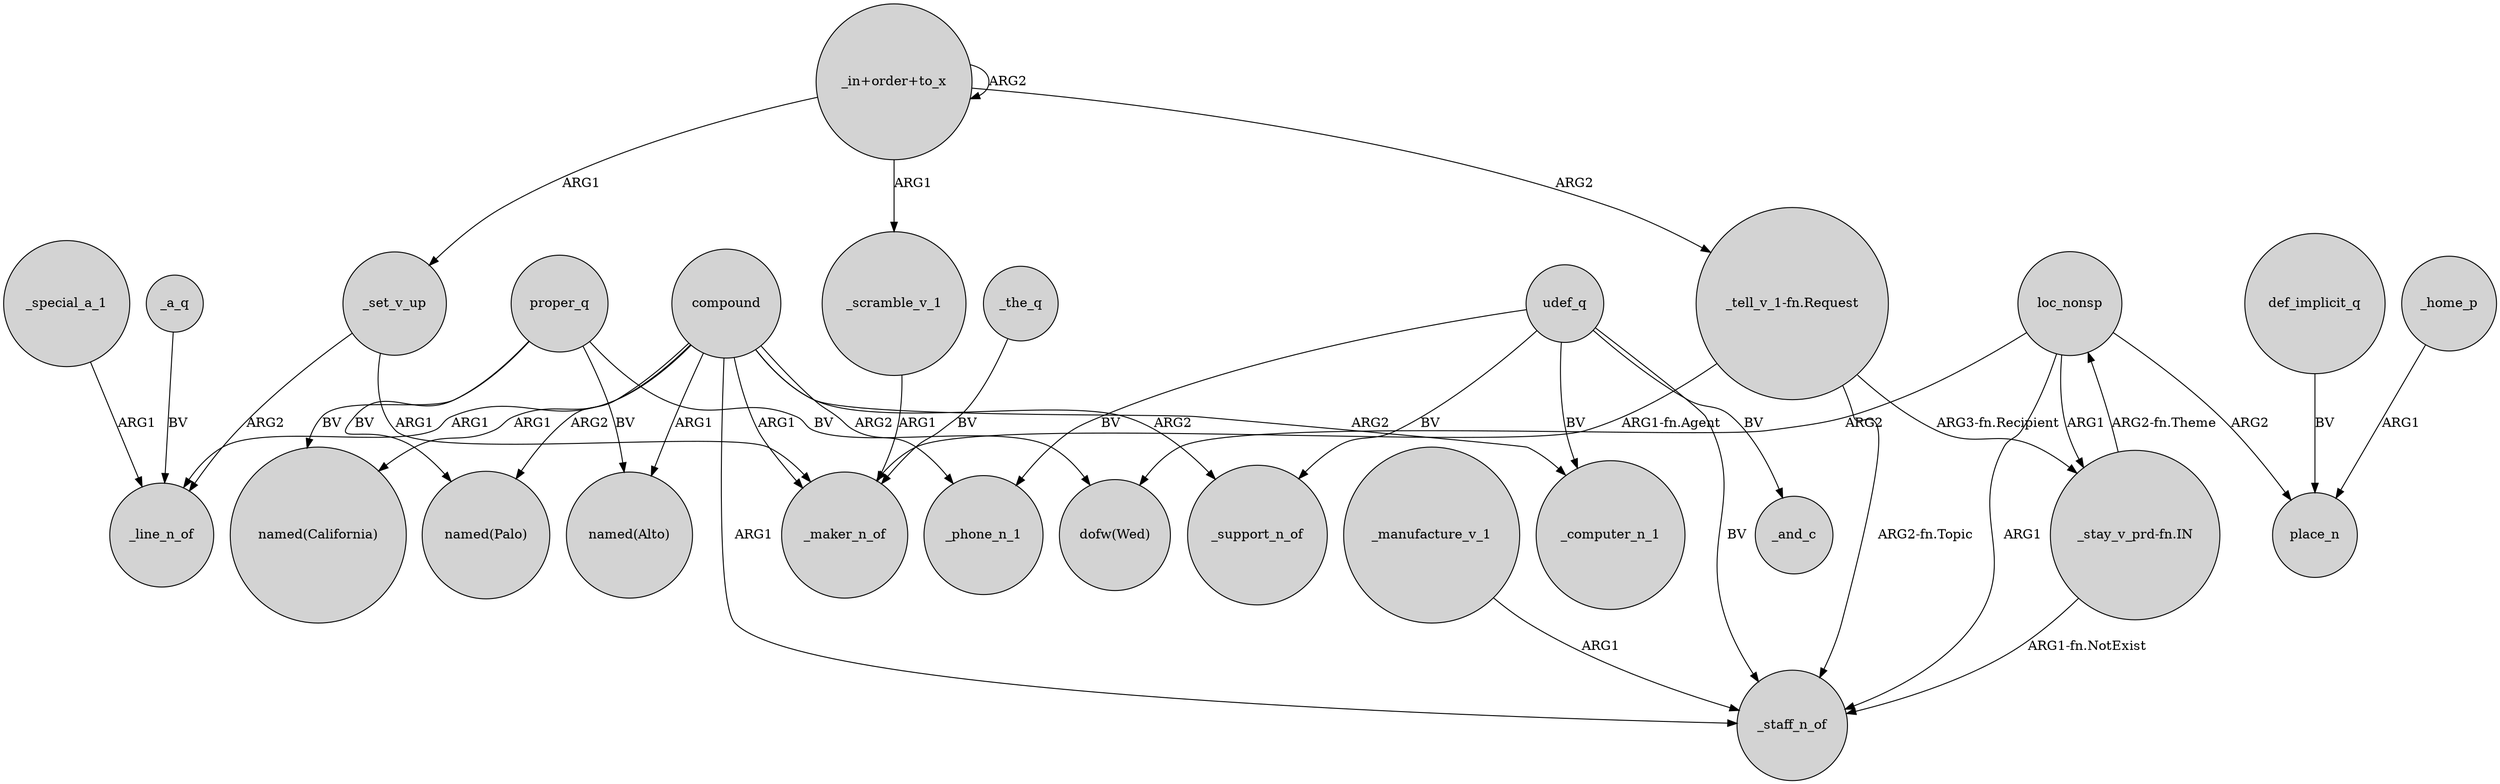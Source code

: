 digraph {
	node [shape=circle style=filled]
	_set_v_up -> _line_n_of [label=ARG2]
	proper_q -> "named(Alto)" [label=BV]
	"_in+order+to_x" -> "_in+order+to_x" [label=ARG2]
	compound -> "named(Palo)" [label=ARG2]
	"_tell_v_1-fn.Request" -> "_stay_v_prd-fn.IN" [label="ARG3-fn.Recipient"]
	udef_q -> _staff_n_of [label=BV]
	compound -> _support_n_of [label=ARG2]
	_manufacture_v_1 -> _staff_n_of [label=ARG1]
	proper_q -> "named(California)" [label=BV]
	compound -> _maker_n_of [label=ARG1]
	"_tell_v_1-fn.Request" -> _staff_n_of [label="ARG2-fn.Topic"]
	compound -> "named(Alto)" [label=ARG1]
	def_implicit_q -> place_n [label=BV]
	_the_q -> _maker_n_of [label=BV]
	"_in+order+to_x" -> _scramble_v_1 [label=ARG1]
	udef_q -> _computer_n_1 [label=BV]
	_a_q -> _line_n_of [label=BV]
	compound -> _phone_n_1 [label=ARG2]
	compound -> _computer_n_1 [label=ARG2]
	"_in+order+to_x" -> _set_v_up [label=ARG1]
	compound -> "named(California)" [label=ARG1]
	compound -> _line_n_of [label=ARG1]
	loc_nonsp -> _staff_n_of [label=ARG1]
	proper_q -> "dofw(Wed)" [label=BV]
	_special_a_1 -> _line_n_of [label=ARG1]
	"_stay_v_prd-fn.IN" -> loc_nonsp [label="ARG2-fn.Theme"]
	"_in+order+to_x" -> "_tell_v_1-fn.Request" [label=ARG2]
	compound -> _staff_n_of [label=ARG1]
	loc_nonsp -> "_stay_v_prd-fn.IN" [label=ARG1]
	"_stay_v_prd-fn.IN" -> _staff_n_of [label="ARG1-fn.NotExist"]
	proper_q -> "named(Palo)" [label=BV]
	udef_q -> _support_n_of [label=BV]
	loc_nonsp -> place_n [label=ARG2]
	"_tell_v_1-fn.Request" -> _maker_n_of [label="ARG1-fn.Agent"]
	loc_nonsp -> "dofw(Wed)" [label=ARG2]
	udef_q -> _phone_n_1 [label=BV]
	udef_q -> _and_c [label=BV]
	_scramble_v_1 -> _maker_n_of [label=ARG1]
	_home_p -> place_n [label=ARG1]
	_set_v_up -> _maker_n_of [label=ARG1]
}
